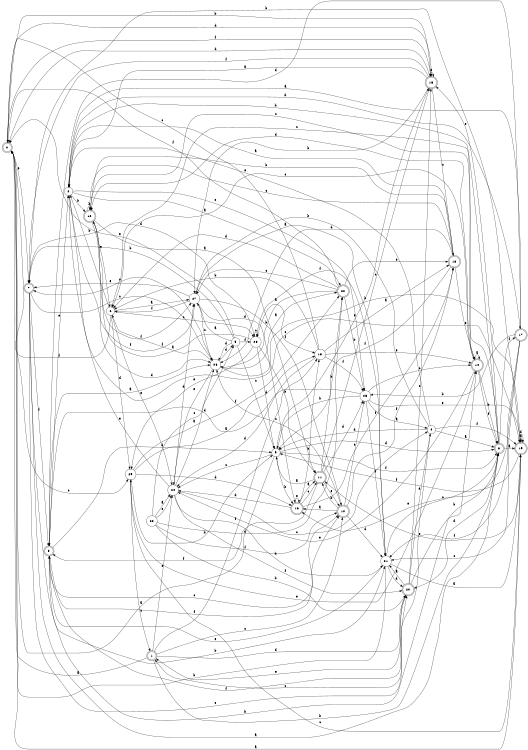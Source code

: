 digraph n24_10 {
__start0 [label="" shape="none"];

rankdir=LR;
size="8,5";

s0 [style="rounded,filled", color="black", fillcolor="white" shape="doublecircle", label="0"];
s1 [style="rounded,filled", color="black", fillcolor="white" shape="doublecircle", label="1"];
s2 [style="filled", color="black", fillcolor="white" shape="circle", label="2"];
s3 [style="rounded,filled", color="black", fillcolor="white" shape="doublecircle", label="3"];
s4 [style="filled", color="black", fillcolor="white" shape="circle", label="4"];
s5 [style="filled", color="black", fillcolor="white" shape="circle", label="5"];
s6 [style="filled", color="black", fillcolor="white" shape="circle", label="6"];
s7 [style="rounded,filled", color="black", fillcolor="white" shape="doublecircle", label="7"];
s8 [style="rounded,filled", color="black", fillcolor="white" shape="doublecircle", label="8"];
s9 [style="filled", color="black", fillcolor="white" shape="circle", label="9"];
s10 [style="rounded,filled", color="black", fillcolor="white" shape="doublecircle", label="10"];
s11 [style="rounded,filled", color="black", fillcolor="white" shape="doublecircle", label="11"];
s12 [style="rounded,filled", color="black", fillcolor="white" shape="doublecircle", label="12"];
s13 [style="filled", color="black", fillcolor="white" shape="circle", label="13"];
s14 [style="rounded,filled", color="black", fillcolor="white" shape="doublecircle", label="14"];
s15 [style="rounded,filled", color="black", fillcolor="white" shape="doublecircle", label="15"];
s16 [style="rounded,filled", color="black", fillcolor="white" shape="doublecircle", label="16"];
s17 [style="rounded,filled", color="black", fillcolor="white" shape="doublecircle", label="17"];
s18 [style="rounded,filled", color="black", fillcolor="white" shape="doublecircle", label="18"];
s19 [style="rounded,filled", color="black", fillcolor="white" shape="doublecircle", label="19"];
s20 [style="rounded,filled", color="black", fillcolor="white" shape="doublecircle", label="20"];
s21 [style="filled", color="black", fillcolor="white" shape="circle", label="21"];
s22 [style="rounded,filled", color="black", fillcolor="white" shape="doublecircle", label="22"];
s23 [style="filled", color="black", fillcolor="white" shape="circle", label="23"];
s24 [style="filled", color="black", fillcolor="white" shape="circle", label="24"];
s25 [style="filled", color="black", fillcolor="white" shape="circle", label="25"];
s26 [style="filled", color="black", fillcolor="white" shape="circle", label="26"];
s27 [style="filled", color="black", fillcolor="white" shape="circle", label="27"];
s28 [style="filled", color="black", fillcolor="white" shape="circle", label="28"];
s29 [style="filled", color="black", fillcolor="white" shape="circle", label="29"];
s0 -> s19 [label="a"];
s0 -> s15 [label="b"];
s0 -> s29 [label="c"];
s0 -> s15 [label="d"];
s0 -> s7 [label="e"];
s0 -> s15 [label="f"];
s1 -> s0 [label="a"];
s1 -> s8 [label="b"];
s1 -> s10 [label="c"];
s1 -> s20 [label="d"];
s1 -> s24 [label="e"];
s1 -> s13 [label="f"];
s2 -> s22 [label="a"];
s2 -> s12 [label="b"];
s2 -> s19 [label="c"];
s2 -> s17 [label="d"];
s2 -> s25 [label="e"];
s2 -> s27 [label="f"];
s3 -> s26 [label="a"];
s3 -> s21 [label="b"];
s3 -> s10 [label="c"];
s3 -> s9 [label="d"];
s3 -> s2 [label="e"];
s3 -> s10 [label="f"];
s4 -> s8 [label="a"];
s4 -> s27 [label="b"];
s4 -> s1 [label="c"];
s4 -> s9 [label="d"];
s4 -> s2 [label="e"];
s4 -> s19 [label="f"];
s5 -> s27 [label="a"];
s5 -> s7 [label="b"];
s5 -> s9 [label="c"];
s5 -> s26 [label="d"];
s5 -> s0 [label="e"];
s5 -> s23 [label="f"];
s6 -> s27 [label="a"];
s6 -> s2 [label="b"];
s6 -> s23 [label="c"];
s6 -> s29 [label="d"];
s6 -> s24 [label="e"];
s6 -> s0 [label="f"];
s7 -> s8 [label="a"];
s7 -> s14 [label="b"];
s7 -> s26 [label="c"];
s7 -> s23 [label="d"];
s7 -> s20 [label="e"];
s7 -> s3 [label="f"];
s8 -> s19 [label="a"];
s8 -> s2 [label="b"];
s8 -> s6 [label="c"];
s8 -> s20 [label="d"];
s8 -> s15 [label="e"];
s8 -> s17 [label="f"];
s9 -> s0 [label="a"];
s9 -> s16 [label="b"];
s9 -> s24 [label="c"];
s9 -> s8 [label="d"];
s9 -> s15 [label="e"];
s9 -> s8 [label="f"];
s10 -> s16 [label="a"];
s10 -> s11 [label="b"];
s10 -> s26 [label="c"];
s10 -> s21 [label="d"];
s10 -> s25 [label="e"];
s10 -> s18 [label="f"];
s11 -> s9 [label="a"];
s11 -> s22 [label="b"];
s11 -> s15 [label="c"];
s11 -> s25 [label="d"];
s11 -> s10 [label="e"];
s11 -> s3 [label="f"];
s12 -> s11 [label="a"];
s12 -> s12 [label="b"];
s12 -> s14 [label="c"];
s12 -> s26 [label="d"];
s12 -> s6 [label="e"];
s12 -> s27 [label="f"];
s13 -> s18 [label="a"];
s13 -> s6 [label="b"];
s13 -> s0 [label="c"];
s13 -> s24 [label="d"];
s13 -> s14 [label="e"];
s13 -> s25 [label="f"];
s14 -> s14 [label="a"];
s14 -> s8 [label="b"];
s14 -> s6 [label="c"];
s14 -> s12 [label="d"];
s14 -> s24 [label="e"];
s14 -> s8 [label="f"];
s15 -> s2 [label="a"];
s15 -> s27 [label="b"];
s15 -> s18 [label="c"];
s15 -> s0 [label="d"];
s15 -> s15 [label="e"];
s15 -> s7 [label="f"];
s16 -> s11 [label="a"];
s16 -> s13 [label="b"];
s16 -> s11 [label="c"];
s16 -> s24 [label="d"];
s16 -> s16 [label="e"];
s16 -> s18 [label="f"];
s17 -> s2 [label="a"];
s17 -> s25 [label="b"];
s17 -> s21 [label="c"];
s17 -> s3 [label="d"];
s17 -> s16 [label="e"];
s17 -> s21 [label="f"];
s18 -> s2 [label="a"];
s18 -> s12 [label="b"];
s18 -> s12 [label="c"];
s18 -> s26 [label="d"];
s18 -> s14 [label="e"];
s18 -> s9 [label="f"];
s19 -> s19 [label="a"];
s19 -> s7 [label="b"];
s19 -> s29 [label="c"];
s19 -> s19 [label="d"];
s19 -> s11 [label="e"];
s19 -> s9 [label="f"];
s20 -> s21 [label="a"];
s20 -> s8 [label="b"];
s20 -> s15 [label="c"];
s20 -> s4 [label="d"];
s20 -> s1 [label="e"];
s20 -> s3 [label="f"];
s21 -> s19 [label="a"];
s21 -> s0 [label="b"];
s21 -> s8 [label="c"];
s21 -> s20 [label="d"];
s21 -> s3 [label="e"];
s21 -> s23 [label="f"];
s22 -> s26 [label="a"];
s22 -> s25 [label="b"];
s22 -> s27 [label="c"];
s22 -> s6 [label="d"];
s22 -> s18 [label="e"];
s22 -> s0 [label="f"];
s23 -> s12 [label="a"];
s23 -> s11 [label="b"];
s23 -> s23 [label="c"];
s23 -> s9 [label="d"];
s23 -> s29 [label="e"];
s23 -> s13 [label="f"];
s24 -> s26 [label="a"];
s24 -> s21 [label="b"];
s24 -> s4 [label="c"];
s24 -> s27 [label="d"];
s24 -> s2 [label="e"];
s24 -> s20 [label="f"];
s25 -> s4 [label="a"];
s25 -> s9 [label="b"];
s25 -> s14 [label="c"];
s25 -> s3 [label="d"];
s25 -> s19 [label="e"];
s25 -> s21 [label="f"];
s26 -> s22 [label="a"];
s26 -> s19 [label="b"];
s26 -> s7 [label="c"];
s26 -> s5 [label="d"];
s26 -> s24 [label="e"];
s26 -> s6 [label="f"];
s27 -> s21 [label="a"];
s27 -> s10 [label="b"];
s27 -> s26 [label="c"];
s27 -> s16 [label="d"];
s27 -> s7 [label="e"];
s27 -> s6 [label="f"];
s28 -> s24 [label="a"];
s28 -> s20 [label="b"];
s28 -> s5 [label="c"];
s28 -> s22 [label="d"];
s28 -> s24 [label="e"];
s28 -> s10 [label="f"];
s29 -> s13 [label="a"];
s29 -> s9 [label="b"];
s29 -> s1 [label="c"];
s29 -> s16 [label="d"];
s29 -> s14 [label="e"];
s29 -> s22 [label="f"];

}